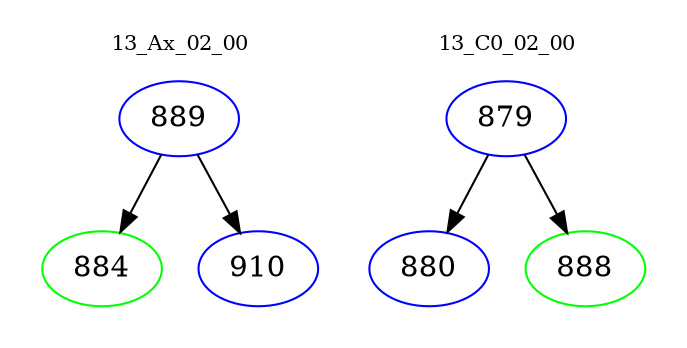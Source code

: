 digraph{
subgraph cluster_0 {
color = white
label = "13_Ax_02_00";
fontsize=10;
T0_889 [label="889", color="blue"]
T0_889 -> T0_884 [color="black"]
T0_884 [label="884", color="green"]
T0_889 -> T0_910 [color="black"]
T0_910 [label="910", color="blue"]
}
subgraph cluster_1 {
color = white
label = "13_C0_02_00";
fontsize=10;
T1_879 [label="879", color="blue"]
T1_879 -> T1_880 [color="black"]
T1_880 [label="880", color="blue"]
T1_879 -> T1_888 [color="black"]
T1_888 [label="888", color="green"]
}
}
